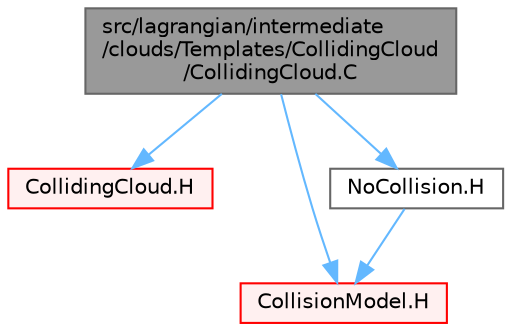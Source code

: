 digraph "src/lagrangian/intermediate/clouds/Templates/CollidingCloud/CollidingCloud.C"
{
 // LATEX_PDF_SIZE
  bgcolor="transparent";
  edge [fontname=Helvetica,fontsize=10,labelfontname=Helvetica,labelfontsize=10];
  node [fontname=Helvetica,fontsize=10,shape=box,height=0.2,width=0.4];
  Node1 [id="Node000001",label="src/lagrangian/intermediate\l/clouds/Templates/CollidingCloud\l/CollidingCloud.C",height=0.2,width=0.4,color="gray40", fillcolor="grey60", style="filled", fontcolor="black",tooltip=" "];
  Node1 -> Node2 [id="edge1_Node000001_Node000002",color="steelblue1",style="solid",tooltip=" "];
  Node2 [id="Node000002",label="CollidingCloud.H",height=0.2,width=0.4,color="red", fillcolor="#FFF0F0", style="filled",URL="$CollidingCloud_8H.html",tooltip=" "];
  Node1 -> Node456 [id="edge2_Node000001_Node000456",color="steelblue1",style="solid",tooltip=" "];
  Node456 [id="Node000456",label="CollisionModel.H",height=0.2,width=0.4,color="red", fillcolor="#FFF0F0", style="filled",URL="$CollisionModel_8H.html",tooltip=" "];
  Node1 -> Node459 [id="edge3_Node000001_Node000459",color="steelblue1",style="solid",tooltip=" "];
  Node459 [id="Node000459",label="NoCollision.H",height=0.2,width=0.4,color="grey40", fillcolor="white", style="filled",URL="$NoCollision_8H.html",tooltip=" "];
  Node459 -> Node456 [id="edge4_Node000459_Node000456",color="steelblue1",style="solid",tooltip=" "];
}
